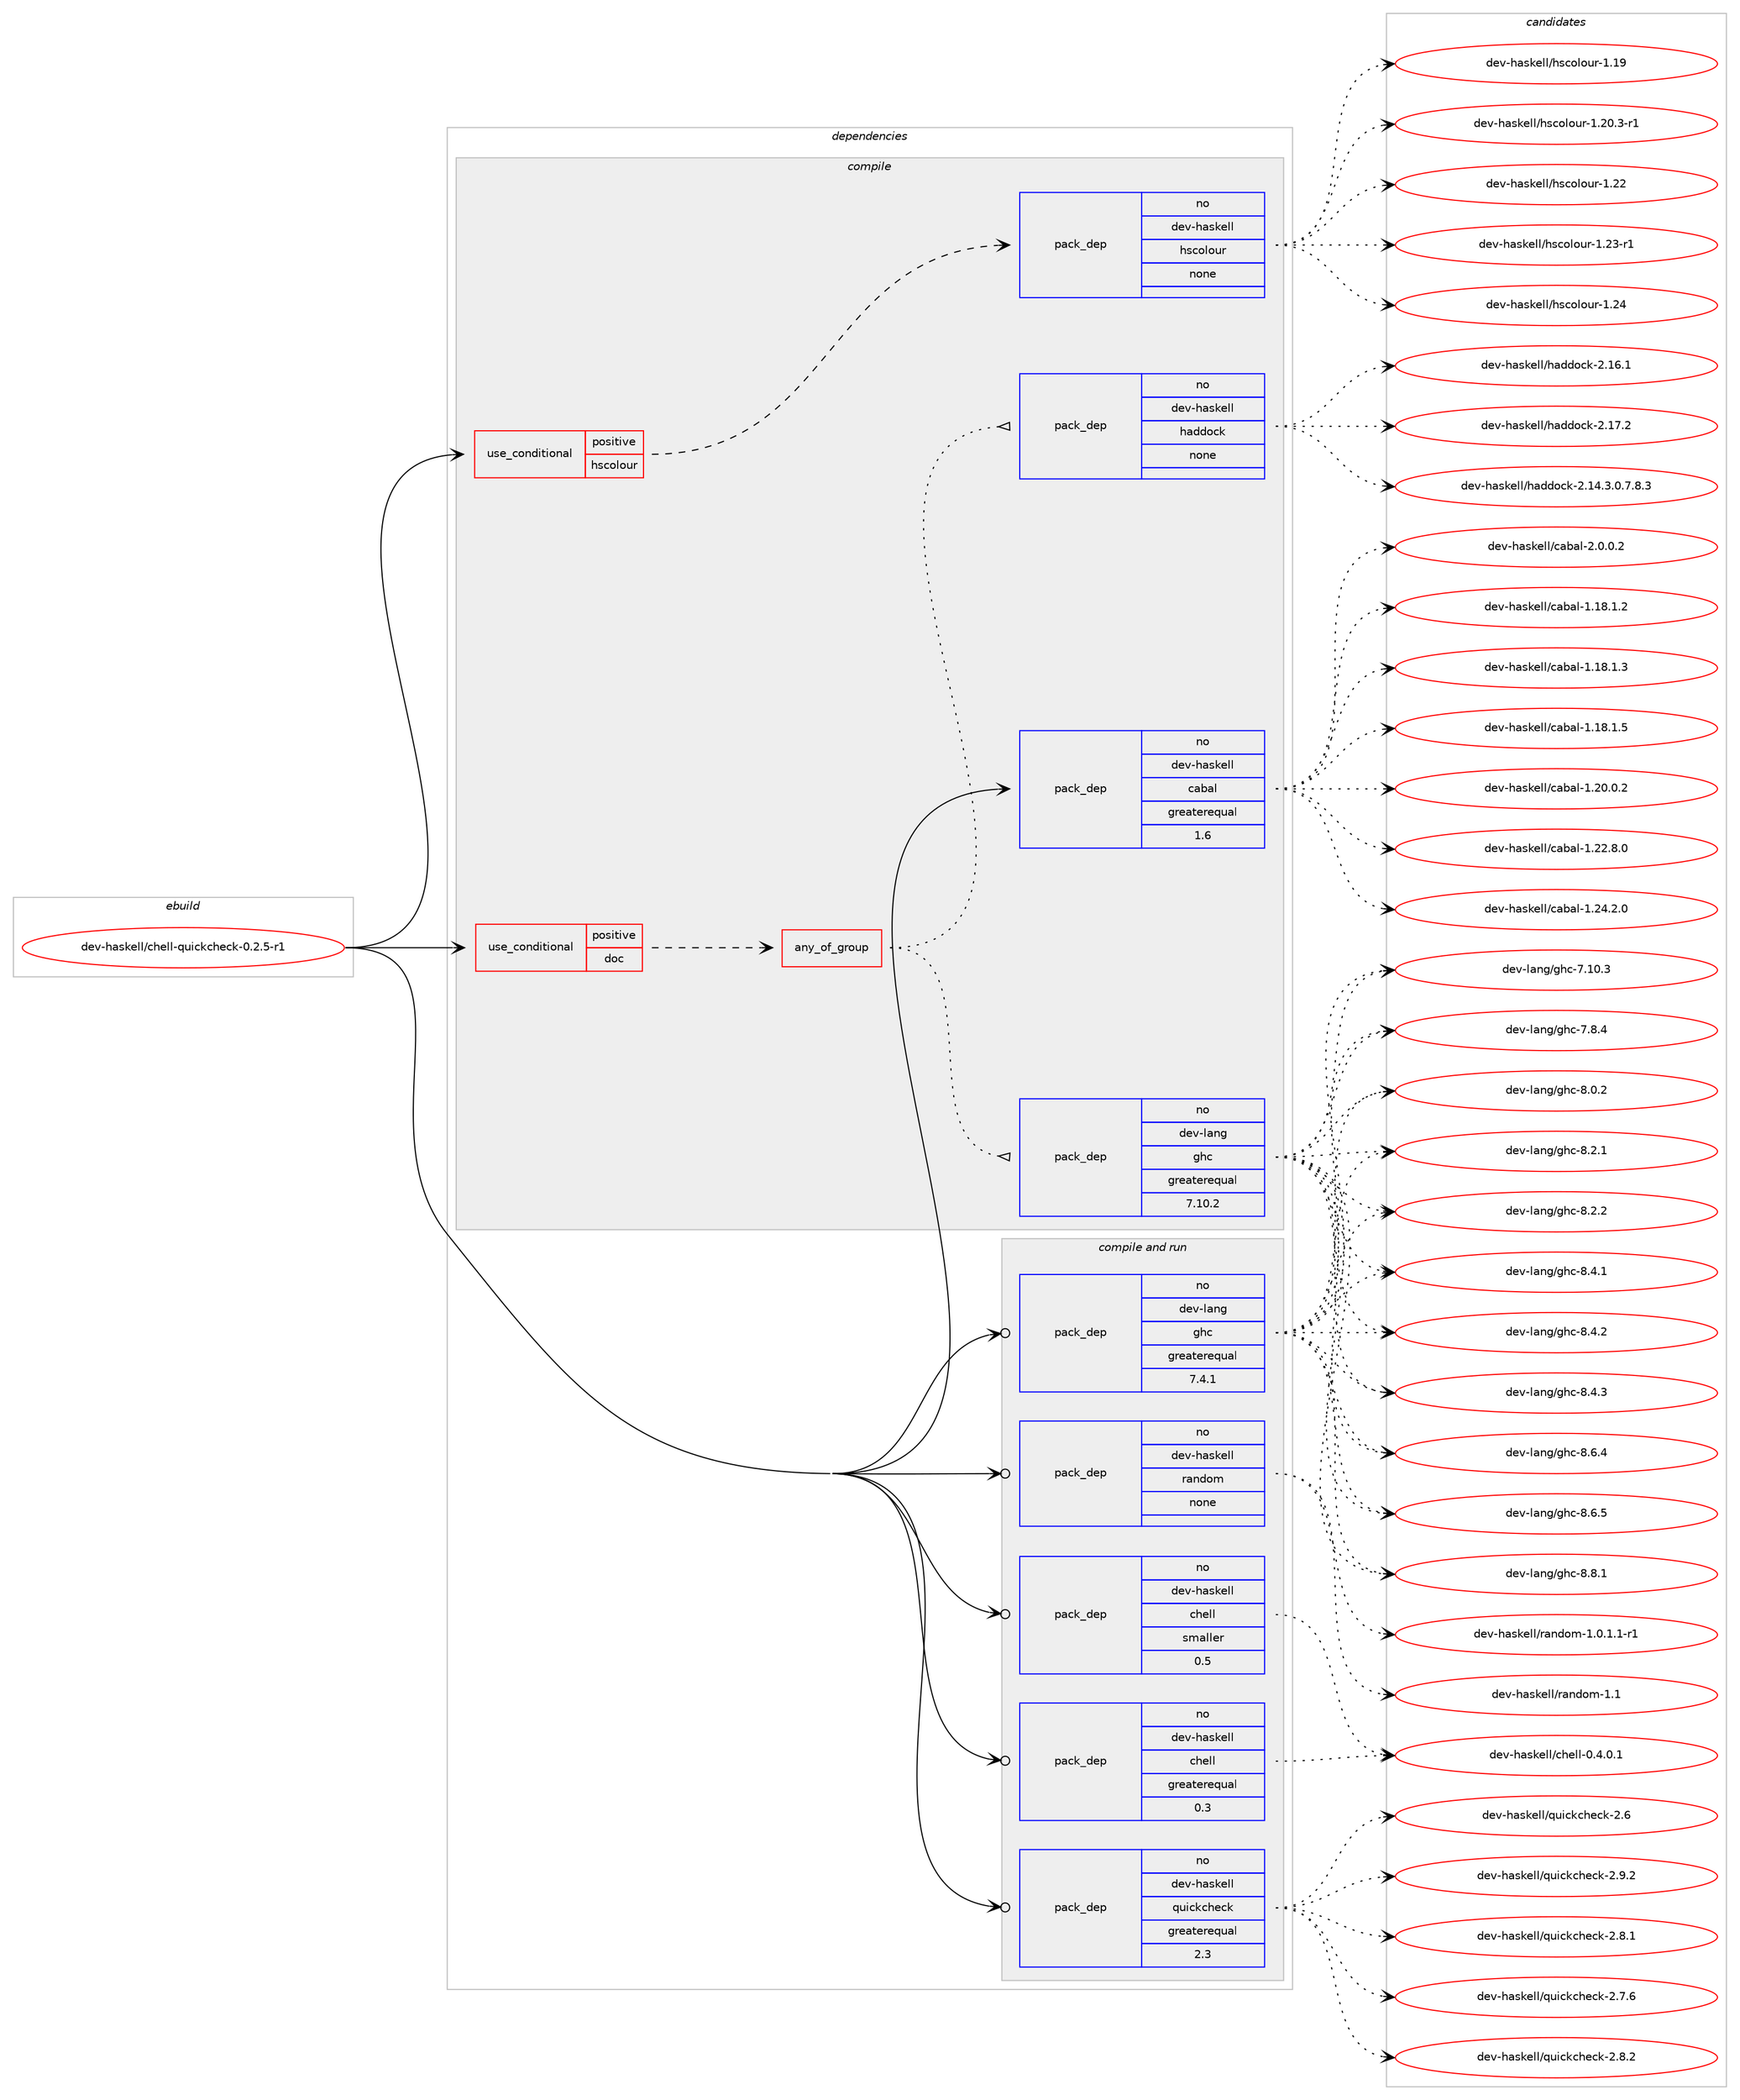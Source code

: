 digraph prolog {

# *************
# Graph options
# *************

newrank=true;
concentrate=true;
compound=true;
graph [rankdir=LR,fontname=Helvetica,fontsize=10,ranksep=1.5];#, ranksep=2.5, nodesep=0.2];
edge  [arrowhead=vee];
node  [fontname=Helvetica,fontsize=10];

# **********
# The ebuild
# **********

subgraph cluster_leftcol {
color=gray;
rank=same;
label=<<i>ebuild</i>>;
id [label="dev-haskell/chell-quickcheck-0.2.5-r1", color=red, width=4, href="../dev-haskell/chell-quickcheck-0.2.5-r1.svg"];
}

# ****************
# The dependencies
# ****************

subgraph cluster_midcol {
color=gray;
label=<<i>dependencies</i>>;
subgraph cluster_compile {
fillcolor="#eeeeee";
style=filled;
label=<<i>compile</i>>;
subgraph cond125098 {
dependency528656 [label=<<TABLE BORDER="0" CELLBORDER="1" CELLSPACING="0" CELLPADDING="4"><TR><TD ROWSPAN="3" CELLPADDING="10">use_conditional</TD></TR><TR><TD>positive</TD></TR><TR><TD>doc</TD></TR></TABLE>>, shape=none, color=red];
subgraph any9603 {
dependency528657 [label=<<TABLE BORDER="0" CELLBORDER="1" CELLSPACING="0" CELLPADDING="4"><TR><TD CELLPADDING="10">any_of_group</TD></TR></TABLE>>, shape=none, color=red];subgraph pack393598 {
dependency528658 [label=<<TABLE BORDER="0" CELLBORDER="1" CELLSPACING="0" CELLPADDING="4" WIDTH="220"><TR><TD ROWSPAN="6" CELLPADDING="30">pack_dep</TD></TR><TR><TD WIDTH="110">no</TD></TR><TR><TD>dev-haskell</TD></TR><TR><TD>haddock</TD></TR><TR><TD>none</TD></TR><TR><TD></TD></TR></TABLE>>, shape=none, color=blue];
}
dependency528657:e -> dependency528658:w [weight=20,style="dotted",arrowhead="oinv"];
subgraph pack393599 {
dependency528659 [label=<<TABLE BORDER="0" CELLBORDER="1" CELLSPACING="0" CELLPADDING="4" WIDTH="220"><TR><TD ROWSPAN="6" CELLPADDING="30">pack_dep</TD></TR><TR><TD WIDTH="110">no</TD></TR><TR><TD>dev-lang</TD></TR><TR><TD>ghc</TD></TR><TR><TD>greaterequal</TD></TR><TR><TD>7.10.2</TD></TR></TABLE>>, shape=none, color=blue];
}
dependency528657:e -> dependency528659:w [weight=20,style="dotted",arrowhead="oinv"];
}
dependency528656:e -> dependency528657:w [weight=20,style="dashed",arrowhead="vee"];
}
id:e -> dependency528656:w [weight=20,style="solid",arrowhead="vee"];
subgraph cond125099 {
dependency528660 [label=<<TABLE BORDER="0" CELLBORDER="1" CELLSPACING="0" CELLPADDING="4"><TR><TD ROWSPAN="3" CELLPADDING="10">use_conditional</TD></TR><TR><TD>positive</TD></TR><TR><TD>hscolour</TD></TR></TABLE>>, shape=none, color=red];
subgraph pack393600 {
dependency528661 [label=<<TABLE BORDER="0" CELLBORDER="1" CELLSPACING="0" CELLPADDING="4" WIDTH="220"><TR><TD ROWSPAN="6" CELLPADDING="30">pack_dep</TD></TR><TR><TD WIDTH="110">no</TD></TR><TR><TD>dev-haskell</TD></TR><TR><TD>hscolour</TD></TR><TR><TD>none</TD></TR><TR><TD></TD></TR></TABLE>>, shape=none, color=blue];
}
dependency528660:e -> dependency528661:w [weight=20,style="dashed",arrowhead="vee"];
}
id:e -> dependency528660:w [weight=20,style="solid",arrowhead="vee"];
subgraph pack393601 {
dependency528662 [label=<<TABLE BORDER="0" CELLBORDER="1" CELLSPACING="0" CELLPADDING="4" WIDTH="220"><TR><TD ROWSPAN="6" CELLPADDING="30">pack_dep</TD></TR><TR><TD WIDTH="110">no</TD></TR><TR><TD>dev-haskell</TD></TR><TR><TD>cabal</TD></TR><TR><TD>greaterequal</TD></TR><TR><TD>1.6</TD></TR></TABLE>>, shape=none, color=blue];
}
id:e -> dependency528662:w [weight=20,style="solid",arrowhead="vee"];
}
subgraph cluster_compileandrun {
fillcolor="#eeeeee";
style=filled;
label=<<i>compile and run</i>>;
subgraph pack393602 {
dependency528663 [label=<<TABLE BORDER="0" CELLBORDER="1" CELLSPACING="0" CELLPADDING="4" WIDTH="220"><TR><TD ROWSPAN="6" CELLPADDING="30">pack_dep</TD></TR><TR><TD WIDTH="110">no</TD></TR><TR><TD>dev-haskell</TD></TR><TR><TD>chell</TD></TR><TR><TD>greaterequal</TD></TR><TR><TD>0.3</TD></TR></TABLE>>, shape=none, color=blue];
}
id:e -> dependency528663:w [weight=20,style="solid",arrowhead="odotvee"];
subgraph pack393603 {
dependency528664 [label=<<TABLE BORDER="0" CELLBORDER="1" CELLSPACING="0" CELLPADDING="4" WIDTH="220"><TR><TD ROWSPAN="6" CELLPADDING="30">pack_dep</TD></TR><TR><TD WIDTH="110">no</TD></TR><TR><TD>dev-haskell</TD></TR><TR><TD>chell</TD></TR><TR><TD>smaller</TD></TR><TR><TD>0.5</TD></TR></TABLE>>, shape=none, color=blue];
}
id:e -> dependency528664:w [weight=20,style="solid",arrowhead="odotvee"];
subgraph pack393604 {
dependency528665 [label=<<TABLE BORDER="0" CELLBORDER="1" CELLSPACING="0" CELLPADDING="4" WIDTH="220"><TR><TD ROWSPAN="6" CELLPADDING="30">pack_dep</TD></TR><TR><TD WIDTH="110">no</TD></TR><TR><TD>dev-haskell</TD></TR><TR><TD>quickcheck</TD></TR><TR><TD>greaterequal</TD></TR><TR><TD>2.3</TD></TR></TABLE>>, shape=none, color=blue];
}
id:e -> dependency528665:w [weight=20,style="solid",arrowhead="odotvee"];
subgraph pack393605 {
dependency528666 [label=<<TABLE BORDER="0" CELLBORDER="1" CELLSPACING="0" CELLPADDING="4" WIDTH="220"><TR><TD ROWSPAN="6" CELLPADDING="30">pack_dep</TD></TR><TR><TD WIDTH="110">no</TD></TR><TR><TD>dev-haskell</TD></TR><TR><TD>random</TD></TR><TR><TD>none</TD></TR><TR><TD></TD></TR></TABLE>>, shape=none, color=blue];
}
id:e -> dependency528666:w [weight=20,style="solid",arrowhead="odotvee"];
subgraph pack393606 {
dependency528667 [label=<<TABLE BORDER="0" CELLBORDER="1" CELLSPACING="0" CELLPADDING="4" WIDTH="220"><TR><TD ROWSPAN="6" CELLPADDING="30">pack_dep</TD></TR><TR><TD WIDTH="110">no</TD></TR><TR><TD>dev-lang</TD></TR><TR><TD>ghc</TD></TR><TR><TD>greaterequal</TD></TR><TR><TD>7.4.1</TD></TR></TABLE>>, shape=none, color=blue];
}
id:e -> dependency528667:w [weight=20,style="solid",arrowhead="odotvee"];
}
subgraph cluster_run {
fillcolor="#eeeeee";
style=filled;
label=<<i>run</i>>;
}
}

# **************
# The candidates
# **************

subgraph cluster_choices {
rank=same;
color=gray;
label=<<i>candidates</i>>;

subgraph choice393598 {
color=black;
nodesep=1;
choice1001011184510497115107101108108471049710010011199107455046495246514648465546564651 [label="dev-haskell/haddock-2.14.3.0.7.8.3", color=red, width=4,href="../dev-haskell/haddock-2.14.3.0.7.8.3.svg"];
choice100101118451049711510710110810847104971001001119910745504649544649 [label="dev-haskell/haddock-2.16.1", color=red, width=4,href="../dev-haskell/haddock-2.16.1.svg"];
choice100101118451049711510710110810847104971001001119910745504649554650 [label="dev-haskell/haddock-2.17.2", color=red, width=4,href="../dev-haskell/haddock-2.17.2.svg"];
dependency528658:e -> choice1001011184510497115107101108108471049710010011199107455046495246514648465546564651:w [style=dotted,weight="100"];
dependency528658:e -> choice100101118451049711510710110810847104971001001119910745504649544649:w [style=dotted,weight="100"];
dependency528658:e -> choice100101118451049711510710110810847104971001001119910745504649554650:w [style=dotted,weight="100"];
}
subgraph choice393599 {
color=black;
nodesep=1;
choice1001011184510897110103471031049945554649484651 [label="dev-lang/ghc-7.10.3", color=red, width=4,href="../dev-lang/ghc-7.10.3.svg"];
choice10010111845108971101034710310499455546564652 [label="dev-lang/ghc-7.8.4", color=red, width=4,href="../dev-lang/ghc-7.8.4.svg"];
choice10010111845108971101034710310499455646484650 [label="dev-lang/ghc-8.0.2", color=red, width=4,href="../dev-lang/ghc-8.0.2.svg"];
choice10010111845108971101034710310499455646504649 [label="dev-lang/ghc-8.2.1", color=red, width=4,href="../dev-lang/ghc-8.2.1.svg"];
choice10010111845108971101034710310499455646504650 [label="dev-lang/ghc-8.2.2", color=red, width=4,href="../dev-lang/ghc-8.2.2.svg"];
choice10010111845108971101034710310499455646524649 [label="dev-lang/ghc-8.4.1", color=red, width=4,href="../dev-lang/ghc-8.4.1.svg"];
choice10010111845108971101034710310499455646524650 [label="dev-lang/ghc-8.4.2", color=red, width=4,href="../dev-lang/ghc-8.4.2.svg"];
choice10010111845108971101034710310499455646524651 [label="dev-lang/ghc-8.4.3", color=red, width=4,href="../dev-lang/ghc-8.4.3.svg"];
choice10010111845108971101034710310499455646544652 [label="dev-lang/ghc-8.6.4", color=red, width=4,href="../dev-lang/ghc-8.6.4.svg"];
choice10010111845108971101034710310499455646544653 [label="dev-lang/ghc-8.6.5", color=red, width=4,href="../dev-lang/ghc-8.6.5.svg"];
choice10010111845108971101034710310499455646564649 [label="dev-lang/ghc-8.8.1", color=red, width=4,href="../dev-lang/ghc-8.8.1.svg"];
dependency528659:e -> choice1001011184510897110103471031049945554649484651:w [style=dotted,weight="100"];
dependency528659:e -> choice10010111845108971101034710310499455546564652:w [style=dotted,weight="100"];
dependency528659:e -> choice10010111845108971101034710310499455646484650:w [style=dotted,weight="100"];
dependency528659:e -> choice10010111845108971101034710310499455646504649:w [style=dotted,weight="100"];
dependency528659:e -> choice10010111845108971101034710310499455646504650:w [style=dotted,weight="100"];
dependency528659:e -> choice10010111845108971101034710310499455646524649:w [style=dotted,weight="100"];
dependency528659:e -> choice10010111845108971101034710310499455646524650:w [style=dotted,weight="100"];
dependency528659:e -> choice10010111845108971101034710310499455646524651:w [style=dotted,weight="100"];
dependency528659:e -> choice10010111845108971101034710310499455646544652:w [style=dotted,weight="100"];
dependency528659:e -> choice10010111845108971101034710310499455646544653:w [style=dotted,weight="100"];
dependency528659:e -> choice10010111845108971101034710310499455646564649:w [style=dotted,weight="100"];
}
subgraph choice393600 {
color=black;
nodesep=1;
choice100101118451049711510710110810847104115991111081111171144549464957 [label="dev-haskell/hscolour-1.19", color=red, width=4,href="../dev-haskell/hscolour-1.19.svg"];
choice10010111845104971151071011081084710411599111108111117114454946504846514511449 [label="dev-haskell/hscolour-1.20.3-r1", color=red, width=4,href="../dev-haskell/hscolour-1.20.3-r1.svg"];
choice100101118451049711510710110810847104115991111081111171144549465050 [label="dev-haskell/hscolour-1.22", color=red, width=4,href="../dev-haskell/hscolour-1.22.svg"];
choice1001011184510497115107101108108471041159911110811111711445494650514511449 [label="dev-haskell/hscolour-1.23-r1", color=red, width=4,href="../dev-haskell/hscolour-1.23-r1.svg"];
choice100101118451049711510710110810847104115991111081111171144549465052 [label="dev-haskell/hscolour-1.24", color=red, width=4,href="../dev-haskell/hscolour-1.24.svg"];
dependency528661:e -> choice100101118451049711510710110810847104115991111081111171144549464957:w [style=dotted,weight="100"];
dependency528661:e -> choice10010111845104971151071011081084710411599111108111117114454946504846514511449:w [style=dotted,weight="100"];
dependency528661:e -> choice100101118451049711510710110810847104115991111081111171144549465050:w [style=dotted,weight="100"];
dependency528661:e -> choice1001011184510497115107101108108471041159911110811111711445494650514511449:w [style=dotted,weight="100"];
dependency528661:e -> choice100101118451049711510710110810847104115991111081111171144549465052:w [style=dotted,weight="100"];
}
subgraph choice393601 {
color=black;
nodesep=1;
choice10010111845104971151071011081084799979897108454946495646494650 [label="dev-haskell/cabal-1.18.1.2", color=red, width=4,href="../dev-haskell/cabal-1.18.1.2.svg"];
choice10010111845104971151071011081084799979897108454946495646494651 [label="dev-haskell/cabal-1.18.1.3", color=red, width=4,href="../dev-haskell/cabal-1.18.1.3.svg"];
choice10010111845104971151071011081084799979897108454946495646494653 [label="dev-haskell/cabal-1.18.1.5", color=red, width=4,href="../dev-haskell/cabal-1.18.1.5.svg"];
choice10010111845104971151071011081084799979897108454946504846484650 [label="dev-haskell/cabal-1.20.0.2", color=red, width=4,href="../dev-haskell/cabal-1.20.0.2.svg"];
choice10010111845104971151071011081084799979897108454946505046564648 [label="dev-haskell/cabal-1.22.8.0", color=red, width=4,href="../dev-haskell/cabal-1.22.8.0.svg"];
choice10010111845104971151071011081084799979897108454946505246504648 [label="dev-haskell/cabal-1.24.2.0", color=red, width=4,href="../dev-haskell/cabal-1.24.2.0.svg"];
choice100101118451049711510710110810847999798971084550464846484650 [label="dev-haskell/cabal-2.0.0.2", color=red, width=4,href="../dev-haskell/cabal-2.0.0.2.svg"];
dependency528662:e -> choice10010111845104971151071011081084799979897108454946495646494650:w [style=dotted,weight="100"];
dependency528662:e -> choice10010111845104971151071011081084799979897108454946495646494651:w [style=dotted,weight="100"];
dependency528662:e -> choice10010111845104971151071011081084799979897108454946495646494653:w [style=dotted,weight="100"];
dependency528662:e -> choice10010111845104971151071011081084799979897108454946504846484650:w [style=dotted,weight="100"];
dependency528662:e -> choice10010111845104971151071011081084799979897108454946505046564648:w [style=dotted,weight="100"];
dependency528662:e -> choice10010111845104971151071011081084799979897108454946505246504648:w [style=dotted,weight="100"];
dependency528662:e -> choice100101118451049711510710110810847999798971084550464846484650:w [style=dotted,weight="100"];
}
subgraph choice393602 {
color=black;
nodesep=1;
choice100101118451049711510710110810847991041011081084548465246484649 [label="dev-haskell/chell-0.4.0.1", color=red, width=4,href="../dev-haskell/chell-0.4.0.1.svg"];
dependency528663:e -> choice100101118451049711510710110810847991041011081084548465246484649:w [style=dotted,weight="100"];
}
subgraph choice393603 {
color=black;
nodesep=1;
choice100101118451049711510710110810847991041011081084548465246484649 [label="dev-haskell/chell-0.4.0.1", color=red, width=4,href="../dev-haskell/chell-0.4.0.1.svg"];
dependency528664:e -> choice100101118451049711510710110810847991041011081084548465246484649:w [style=dotted,weight="100"];
}
subgraph choice393604 {
color=black;
nodesep=1;
choice10010111845104971151071011081084711311710599107991041019910745504654 [label="dev-haskell/quickcheck-2.6", color=red, width=4,href="../dev-haskell/quickcheck-2.6.svg"];
choice100101118451049711510710110810847113117105991079910410199107455046554654 [label="dev-haskell/quickcheck-2.7.6", color=red, width=4,href="../dev-haskell/quickcheck-2.7.6.svg"];
choice100101118451049711510710110810847113117105991079910410199107455046564649 [label="dev-haskell/quickcheck-2.8.1", color=red, width=4,href="../dev-haskell/quickcheck-2.8.1.svg"];
choice100101118451049711510710110810847113117105991079910410199107455046564650 [label="dev-haskell/quickcheck-2.8.2", color=red, width=4,href="../dev-haskell/quickcheck-2.8.2.svg"];
choice100101118451049711510710110810847113117105991079910410199107455046574650 [label="dev-haskell/quickcheck-2.9.2", color=red, width=4,href="../dev-haskell/quickcheck-2.9.2.svg"];
dependency528665:e -> choice10010111845104971151071011081084711311710599107991041019910745504654:w [style=dotted,weight="100"];
dependency528665:e -> choice100101118451049711510710110810847113117105991079910410199107455046554654:w [style=dotted,weight="100"];
dependency528665:e -> choice100101118451049711510710110810847113117105991079910410199107455046564649:w [style=dotted,weight="100"];
dependency528665:e -> choice100101118451049711510710110810847113117105991079910410199107455046564650:w [style=dotted,weight="100"];
dependency528665:e -> choice100101118451049711510710110810847113117105991079910410199107455046574650:w [style=dotted,weight="100"];
}
subgraph choice393605 {
color=black;
nodesep=1;
choice1001011184510497115107101108108471149711010011110945494648464946494511449 [label="dev-haskell/random-1.0.1.1-r1", color=red, width=4,href="../dev-haskell/random-1.0.1.1-r1.svg"];
choice1001011184510497115107101108108471149711010011110945494649 [label="dev-haskell/random-1.1", color=red, width=4,href="../dev-haskell/random-1.1.svg"];
dependency528666:e -> choice1001011184510497115107101108108471149711010011110945494648464946494511449:w [style=dotted,weight="100"];
dependency528666:e -> choice1001011184510497115107101108108471149711010011110945494649:w [style=dotted,weight="100"];
}
subgraph choice393606 {
color=black;
nodesep=1;
choice1001011184510897110103471031049945554649484651 [label="dev-lang/ghc-7.10.3", color=red, width=4,href="../dev-lang/ghc-7.10.3.svg"];
choice10010111845108971101034710310499455546564652 [label="dev-lang/ghc-7.8.4", color=red, width=4,href="../dev-lang/ghc-7.8.4.svg"];
choice10010111845108971101034710310499455646484650 [label="dev-lang/ghc-8.0.2", color=red, width=4,href="../dev-lang/ghc-8.0.2.svg"];
choice10010111845108971101034710310499455646504649 [label="dev-lang/ghc-8.2.1", color=red, width=4,href="../dev-lang/ghc-8.2.1.svg"];
choice10010111845108971101034710310499455646504650 [label="dev-lang/ghc-8.2.2", color=red, width=4,href="../dev-lang/ghc-8.2.2.svg"];
choice10010111845108971101034710310499455646524649 [label="dev-lang/ghc-8.4.1", color=red, width=4,href="../dev-lang/ghc-8.4.1.svg"];
choice10010111845108971101034710310499455646524650 [label="dev-lang/ghc-8.4.2", color=red, width=4,href="../dev-lang/ghc-8.4.2.svg"];
choice10010111845108971101034710310499455646524651 [label="dev-lang/ghc-8.4.3", color=red, width=4,href="../dev-lang/ghc-8.4.3.svg"];
choice10010111845108971101034710310499455646544652 [label="dev-lang/ghc-8.6.4", color=red, width=4,href="../dev-lang/ghc-8.6.4.svg"];
choice10010111845108971101034710310499455646544653 [label="dev-lang/ghc-8.6.5", color=red, width=4,href="../dev-lang/ghc-8.6.5.svg"];
choice10010111845108971101034710310499455646564649 [label="dev-lang/ghc-8.8.1", color=red, width=4,href="../dev-lang/ghc-8.8.1.svg"];
dependency528667:e -> choice1001011184510897110103471031049945554649484651:w [style=dotted,weight="100"];
dependency528667:e -> choice10010111845108971101034710310499455546564652:w [style=dotted,weight="100"];
dependency528667:e -> choice10010111845108971101034710310499455646484650:w [style=dotted,weight="100"];
dependency528667:e -> choice10010111845108971101034710310499455646504649:w [style=dotted,weight="100"];
dependency528667:e -> choice10010111845108971101034710310499455646504650:w [style=dotted,weight="100"];
dependency528667:e -> choice10010111845108971101034710310499455646524649:w [style=dotted,weight="100"];
dependency528667:e -> choice10010111845108971101034710310499455646524650:w [style=dotted,weight="100"];
dependency528667:e -> choice10010111845108971101034710310499455646524651:w [style=dotted,weight="100"];
dependency528667:e -> choice10010111845108971101034710310499455646544652:w [style=dotted,weight="100"];
dependency528667:e -> choice10010111845108971101034710310499455646544653:w [style=dotted,weight="100"];
dependency528667:e -> choice10010111845108971101034710310499455646564649:w [style=dotted,weight="100"];
}
}

}
